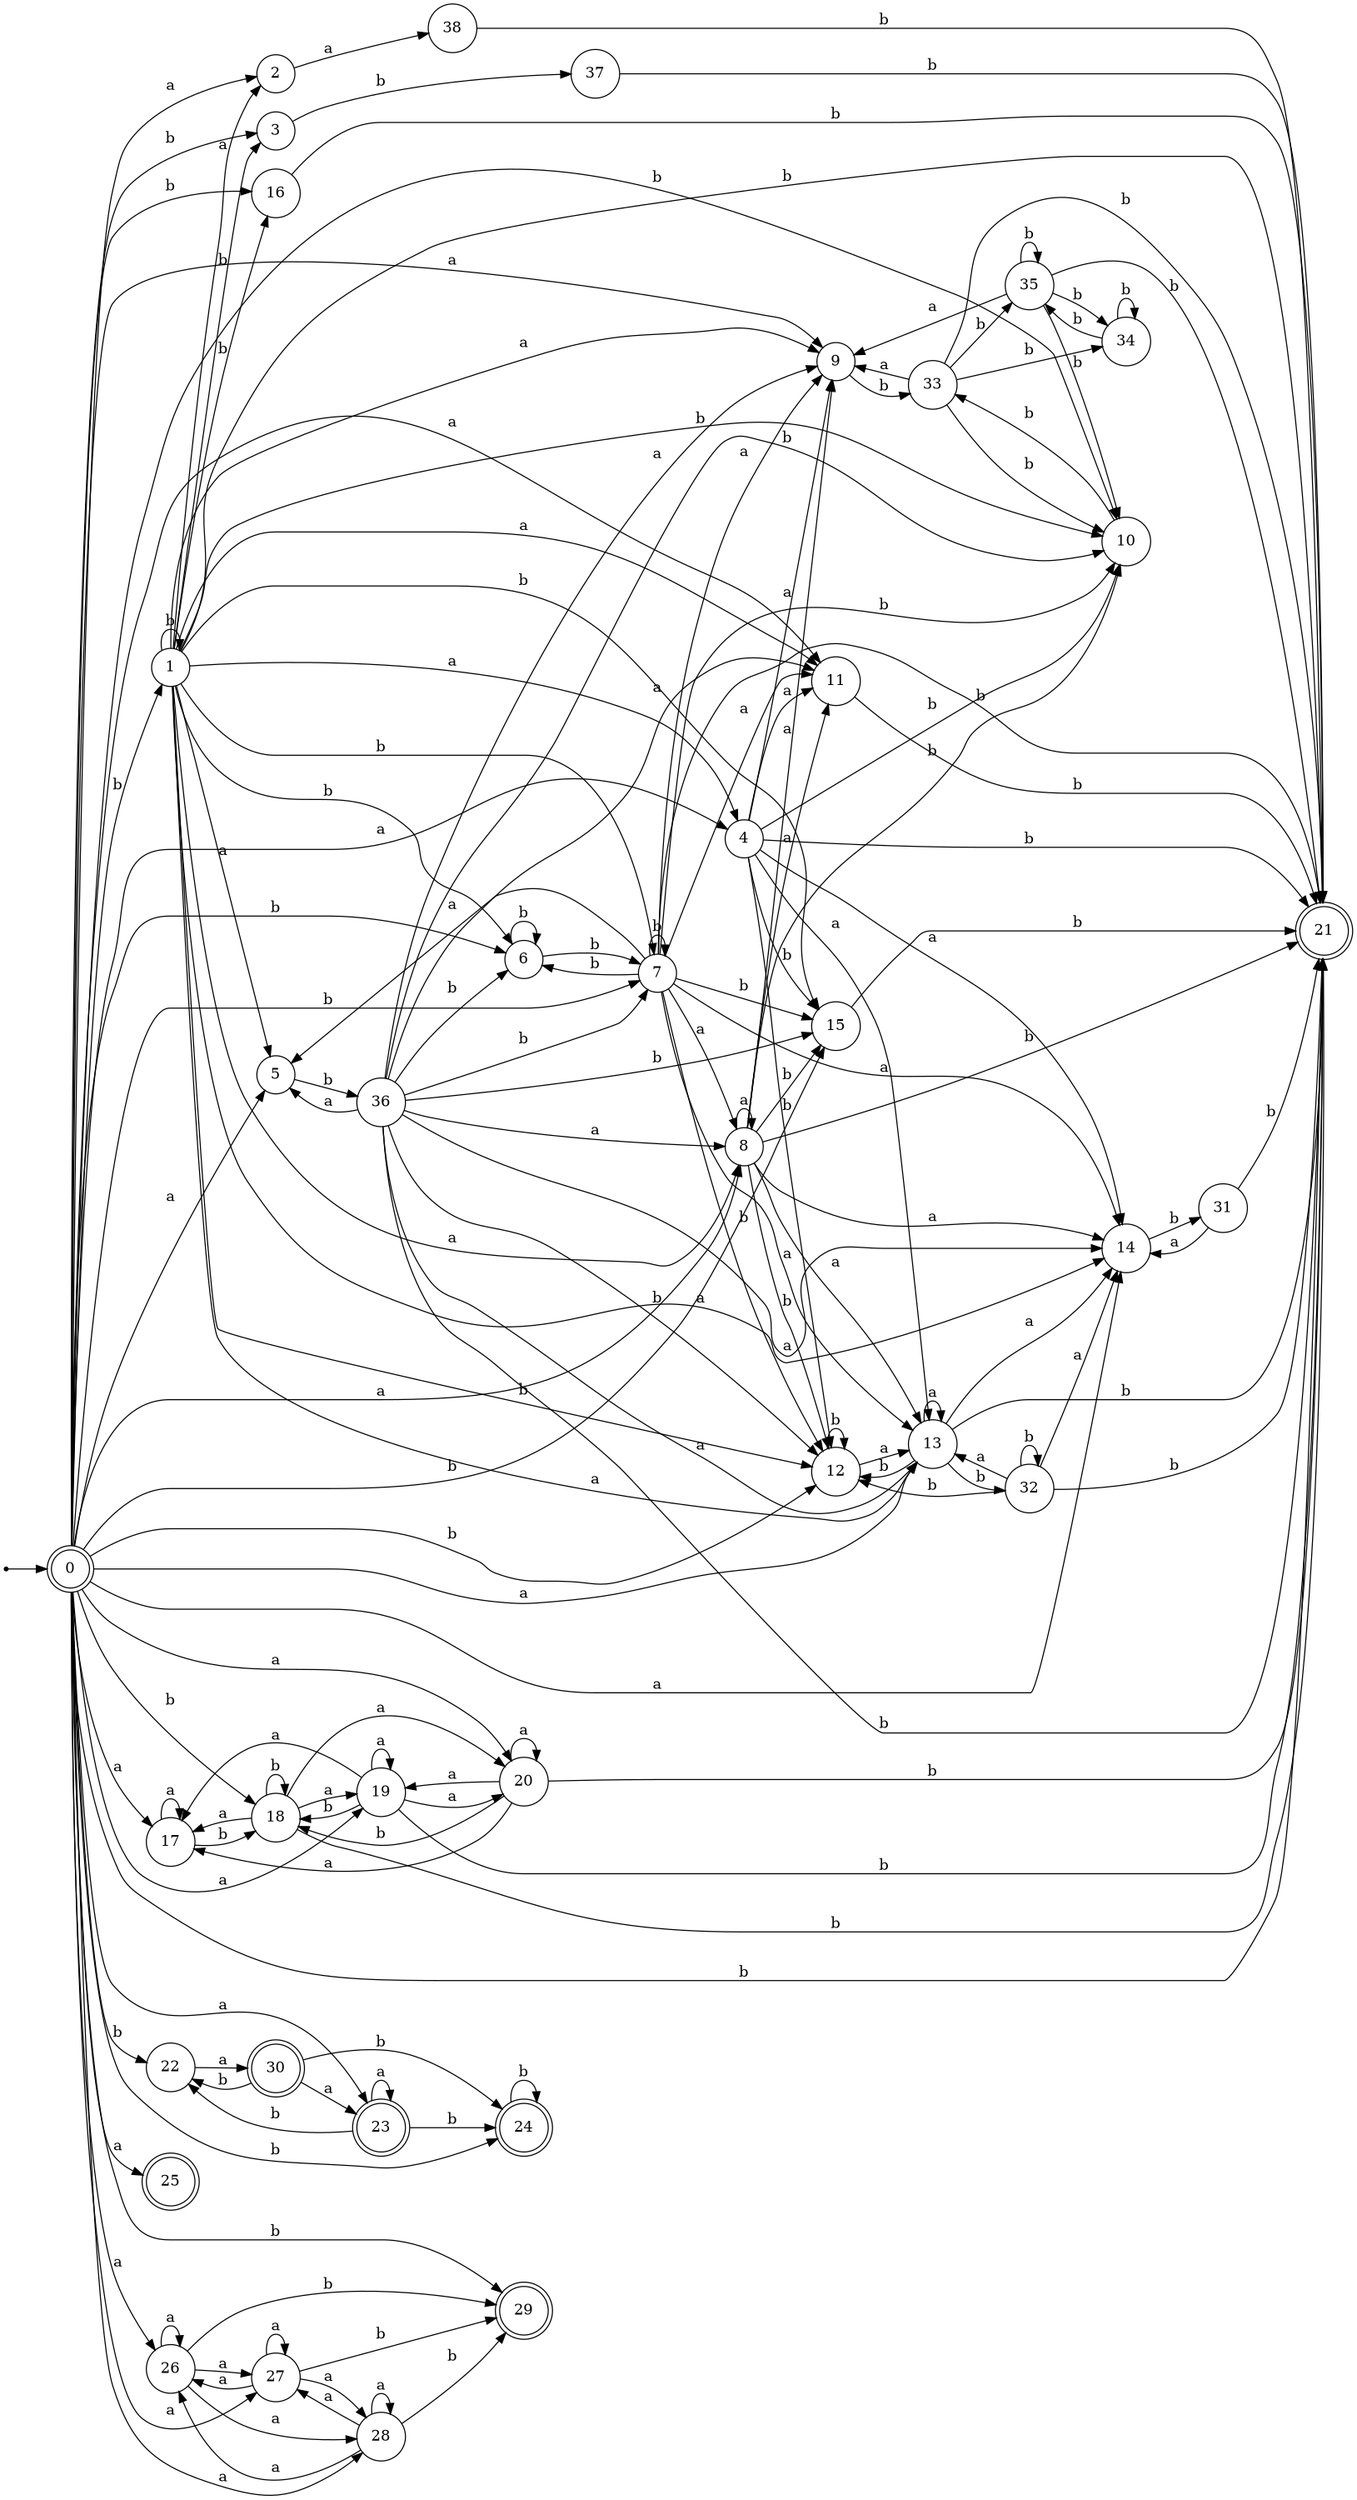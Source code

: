 digraph finite_state_machine {
rankdir=LR;
size="20,20";
node [shape = point]; "dummy0"
node [shape = doublecircle]; "0";"dummy0" -> "0";
node [shape = circle]; "1";
node [shape = circle]; "2";
node [shape = circle]; "3";
node [shape = circle]; "4";
node [shape = circle]; "5";
node [shape = circle]; "6";
node [shape = circle]; "7";
node [shape = circle]; "8";
node [shape = circle]; "9";
node [shape = circle]; "10";
node [shape = circle]; "11";
node [shape = circle]; "12";
node [shape = circle]; "13";
node [shape = circle]; "14";
node [shape = circle]; "15";
node [shape = circle]; "16";
node [shape = circle]; "17";
node [shape = circle]; "18";
node [shape = circle]; "19";
node [shape = circle]; "20";
node [shape = doublecircle]; "21";node [shape = circle]; "22";
node [shape = doublecircle]; "23";node [shape = doublecircle]; "24";node [shape = doublecircle]; "25";node [shape = circle]; "26";
node [shape = circle]; "27";
node [shape = circle]; "28";
node [shape = doublecircle]; "29";node [shape = doublecircle]; "30";node [shape = circle]; "31";
node [shape = circle]; "32";
node [shape = circle]; "33";
node [shape = circle]; "34";
node [shape = circle]; "35";
node [shape = circle]; "36";
node [shape = circle]; "37";
node [shape = circle]; "38";
"0" -> "1" [label = "b"];
 "0" -> "3" [label = "b"];
 "0" -> "6" [label = "b"];
 "0" -> "7" [label = "b"];
 "0" -> "10" [label = "b"];
 "0" -> "12" [label = "b"];
 "0" -> "15" [label = "b"];
 "0" -> "16" [label = "b"];
 "0" -> "18" [label = "b"];
 "0" -> "21" [label = "b"];
 "0" -> "22" [label = "b"];
 "0" -> "24" [label = "b"];
 "0" -> "29" [label = "b"];
 "0" -> "2" [label = "a"];
 "0" -> "4" [label = "a"];
 "0" -> "5" [label = "a"];
 "0" -> "8" [label = "a"];
 "0" -> "9" [label = "a"];
 "0" -> "11" [label = "a"];
 "0" -> "13" [label = "a"];
 "0" -> "14" [label = "a"];
 "0" -> "17" [label = "a"];
 "0" -> "19" [label = "a"];
 "0" -> "20" [label = "a"];
 "0" -> "23" [label = "a"];
 "0" -> "25" [label = "a"];
 "0" -> "26" [label = "a"];
 "0" -> "27" [label = "a"];
 "0" -> "28" [label = "a"];
 "28" -> "26" [label = "a"];
 "28" -> "27" [label = "a"];
 "28" -> "28" [label = "a"];
 "28" -> "29" [label = "b"];
 "27" -> "26" [label = "a"];
 "27" -> "27" [label = "a"];
 "27" -> "28" [label = "a"];
 "27" -> "29" [label = "b"];
 "26" -> "26" [label = "a"];
 "26" -> "27" [label = "a"];
 "26" -> "28" [label = "a"];
 "26" -> "29" [label = "b"];
 "24" -> "24" [label = "b"];
 "23" -> "23" [label = "a"];
 "23" -> "24" [label = "b"];
 "23" -> "22" [label = "b"];
 "22" -> "30" [label = "a"];
 "30" -> "24" [label = "b"];
 "30" -> "22" [label = "b"];
 "30" -> "23" [label = "a"];
 "20" -> "17" [label = "a"];
 "20" -> "19" [label = "a"];
 "20" -> "20" [label = "a"];
 "20" -> "18" [label = "b"];
 "20" -> "21" [label = "b"];
 "19" -> "17" [label = "a"];
 "19" -> "19" [label = "a"];
 "19" -> "20" [label = "a"];
 "19" -> "18" [label = "b"];
 "19" -> "21" [label = "b"];
 "18" -> "18" [label = "b"];
 "18" -> "21" [label = "b"];
 "18" -> "17" [label = "a"];
 "18" -> "19" [label = "a"];
 "18" -> "20" [label = "a"];
 "17" -> "17" [label = "a"];
 "17" -> "18" [label = "b"];
 "16" -> "21" [label = "b"];
 "15" -> "21" [label = "b"];
 "14" -> "31" [label = "b"];
 "31" -> "14" [label = "a"];
 "31" -> "21" [label = "b"];
 "13" -> "13" [label = "a"];
 "13" -> "14" [label = "a"];
 "13" -> "32" [label = "b"];
 "13" -> "12" [label = "b"];
 "13" -> "21" [label = "b"];
 "32" -> "32" [label = "b"];
 "32" -> "12" [label = "b"];
 "32" -> "21" [label = "b"];
 "32" -> "13" [label = "a"];
 "32" -> "14" [label = "a"];
 "12" -> "12" [label = "b"];
 "12" -> "13" [label = "a"];
 "11" -> "21" [label = "b"];
 "10" -> "33" [label = "b"];
 "33" -> "9" [label = "a"];
 "33" -> "10" [label = "b"];
 "33" -> "35" [label = "b"];
 "33" -> "34" [label = "b"];
 "33" -> "21" [label = "b"];
 "35" -> "10" [label = "b"];
 "35" -> "34" [label = "b"];
 "35" -> "35" [label = "b"];
 "35" -> "21" [label = "b"];
 "35" -> "9" [label = "a"];
 "34" -> "34" [label = "b"];
 "34" -> "35" [label = "b"];
 "9" -> "33" [label = "b"];
 "8" -> "8" [label = "a"];
 "8" -> "9" [label = "a"];
 "8" -> "11" [label = "a"];
 "8" -> "13" [label = "a"];
 "8" -> "14" [label = "a"];
 "8" -> "10" [label = "b"];
 "8" -> "12" [label = "b"];
 "8" -> "21" [label = "b"];
 "8" -> "15" [label = "b"];
 "7" -> "21" [label = "b"];
 "7" -> "6" [label = "b"];
 "7" -> "7" [label = "b"];
 "7" -> "10" [label = "b"];
 "7" -> "12" [label = "b"];
 "7" -> "15" [label = "b"];
 "7" -> "5" [label = "a"];
 "7" -> "8" [label = "a"];
 "7" -> "9" [label = "a"];
 "7" -> "11" [label = "a"];
 "7" -> "13" [label = "a"];
 "7" -> "14" [label = "a"];
 "6" -> "6" [label = "b"];
 "6" -> "7" [label = "b"];
 "5" -> "36" [label = "b"];
 "36" -> "5" [label = "a"];
 "36" -> "8" [label = "a"];
 "36" -> "9" [label = "a"];
 "36" -> "11" [label = "a"];
 "36" -> "13" [label = "a"];
 "36" -> "14" [label = "a"];
 "36" -> "21" [label = "b"];
 "36" -> "6" [label = "b"];
 "36" -> "7" [label = "b"];
 "36" -> "10" [label = "b"];
 "36" -> "12" [label = "b"];
 "36" -> "15" [label = "b"];
 "4" -> "9" [label = "a"];
 "4" -> "11" [label = "a"];
 "4" -> "13" [label = "a"];
 "4" -> "14" [label = "a"];
 "4" -> "10" [label = "b"];
 "4" -> "12" [label = "b"];
 "4" -> "21" [label = "b"];
 "4" -> "15" [label = "b"];
 "3" -> "37" [label = "b"];
 "37" -> "21" [label = "b"];
 "2" -> "38" [label = "a"];
 "38" -> "21" [label = "b"];
 "1" -> "1" [label = "b"];
 "1" -> "3" [label = "b"];
 "1" -> "6" [label = "b"];
 "1" -> "7" [label = "b"];
 "1" -> "10" [label = "b"];
 "1" -> "12" [label = "b"];
 "1" -> "15" [label = "b"];
 "1" -> "16" [label = "b"];
 "1" -> "21" [label = "b"];
 "1" -> "2" [label = "a"];
 "1" -> "4" [label = "a"];
 "1" -> "5" [label = "a"];
 "1" -> "8" [label = "a"];
 "1" -> "9" [label = "a"];
 "1" -> "11" [label = "a"];
 "1" -> "13" [label = "a"];
 "1" -> "14" [label = "a"];
 }
